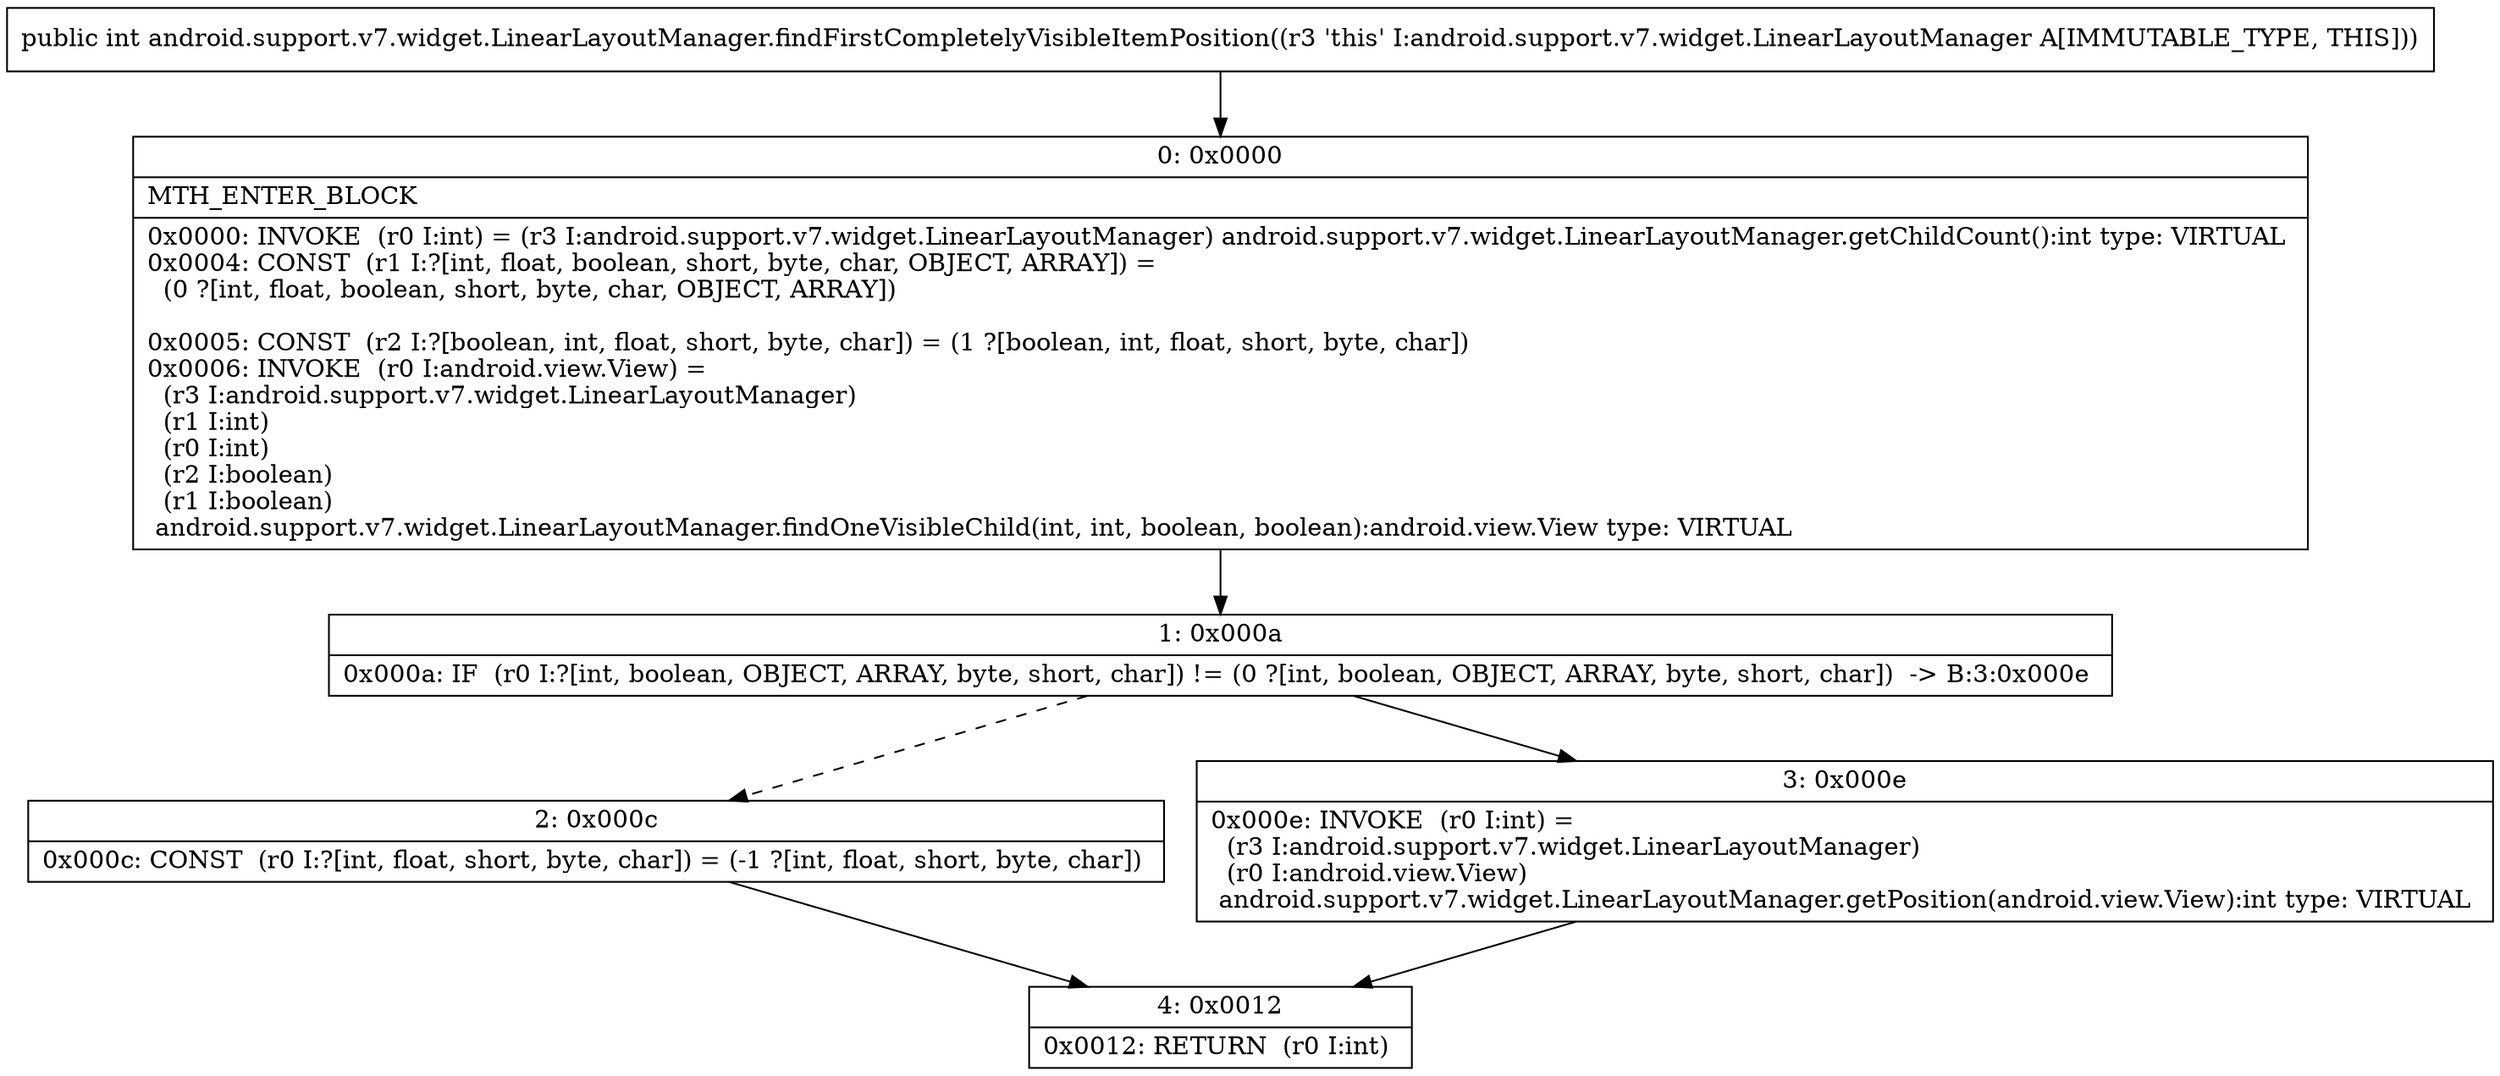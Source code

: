 digraph "CFG forandroid.support.v7.widget.LinearLayoutManager.findFirstCompletelyVisibleItemPosition()I" {
Node_0 [shape=record,label="{0\:\ 0x0000|MTH_ENTER_BLOCK\l|0x0000: INVOKE  (r0 I:int) = (r3 I:android.support.v7.widget.LinearLayoutManager) android.support.v7.widget.LinearLayoutManager.getChildCount():int type: VIRTUAL \l0x0004: CONST  (r1 I:?[int, float, boolean, short, byte, char, OBJECT, ARRAY]) = \l  (0 ?[int, float, boolean, short, byte, char, OBJECT, ARRAY])\l \l0x0005: CONST  (r2 I:?[boolean, int, float, short, byte, char]) = (1 ?[boolean, int, float, short, byte, char]) \l0x0006: INVOKE  (r0 I:android.view.View) = \l  (r3 I:android.support.v7.widget.LinearLayoutManager)\l  (r1 I:int)\l  (r0 I:int)\l  (r2 I:boolean)\l  (r1 I:boolean)\l android.support.v7.widget.LinearLayoutManager.findOneVisibleChild(int, int, boolean, boolean):android.view.View type: VIRTUAL \l}"];
Node_1 [shape=record,label="{1\:\ 0x000a|0x000a: IF  (r0 I:?[int, boolean, OBJECT, ARRAY, byte, short, char]) != (0 ?[int, boolean, OBJECT, ARRAY, byte, short, char])  \-\> B:3:0x000e \l}"];
Node_2 [shape=record,label="{2\:\ 0x000c|0x000c: CONST  (r0 I:?[int, float, short, byte, char]) = (\-1 ?[int, float, short, byte, char]) \l}"];
Node_3 [shape=record,label="{3\:\ 0x000e|0x000e: INVOKE  (r0 I:int) = \l  (r3 I:android.support.v7.widget.LinearLayoutManager)\l  (r0 I:android.view.View)\l android.support.v7.widget.LinearLayoutManager.getPosition(android.view.View):int type: VIRTUAL \l}"];
Node_4 [shape=record,label="{4\:\ 0x0012|0x0012: RETURN  (r0 I:int) \l}"];
MethodNode[shape=record,label="{public int android.support.v7.widget.LinearLayoutManager.findFirstCompletelyVisibleItemPosition((r3 'this' I:android.support.v7.widget.LinearLayoutManager A[IMMUTABLE_TYPE, THIS])) }"];
MethodNode -> Node_0;
Node_0 -> Node_1;
Node_1 -> Node_2[style=dashed];
Node_1 -> Node_3;
Node_2 -> Node_4;
Node_3 -> Node_4;
}

